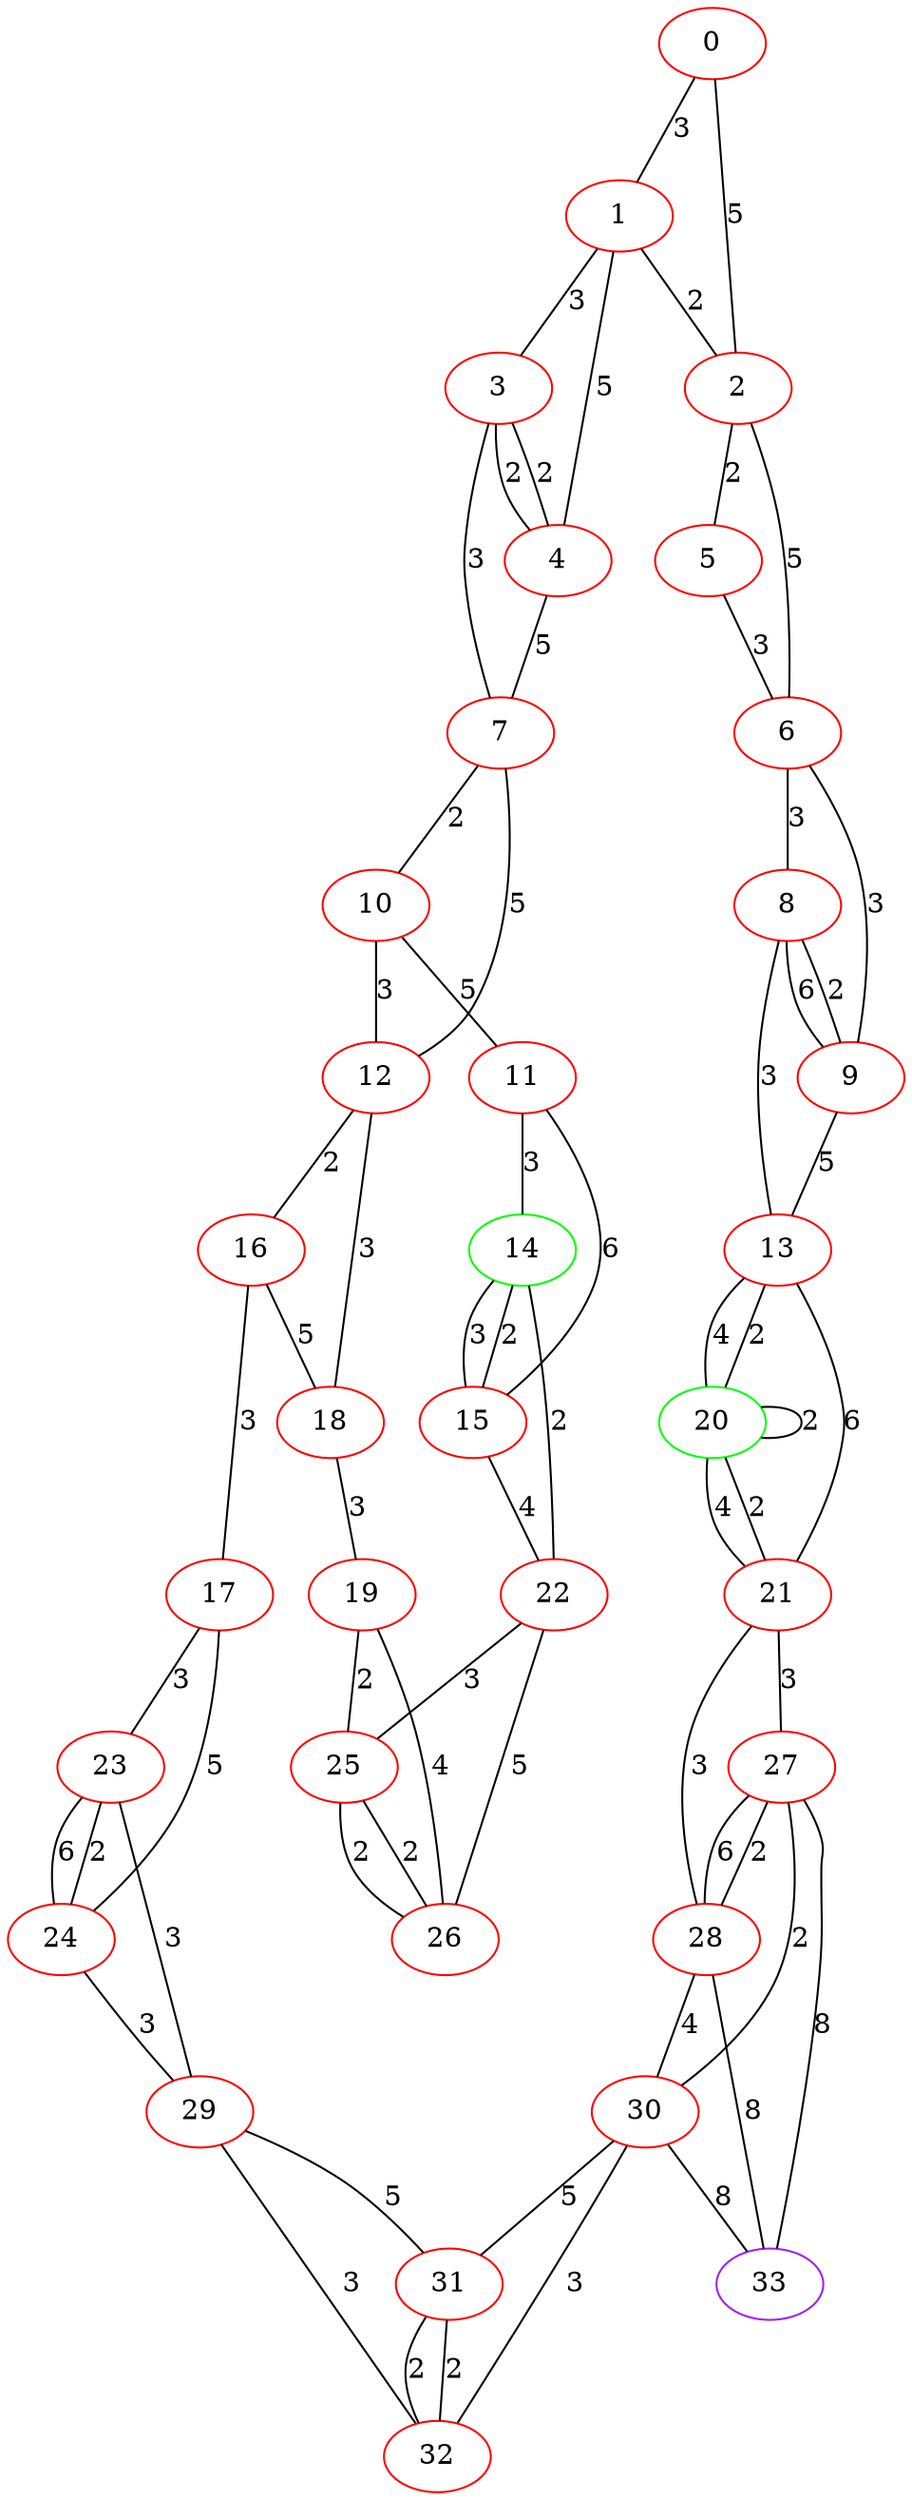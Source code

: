 graph "" {
0 [color=red, weight=1];
1 [color=red, weight=1];
2 [color=red, weight=1];
3 [color=red, weight=1];
4 [color=red, weight=1];
5 [color=red, weight=1];
6 [color=red, weight=1];
7 [color=red, weight=1];
8 [color=red, weight=1];
9 [color=red, weight=1];
10 [color=red, weight=1];
11 [color=red, weight=1];
12 [color=red, weight=1];
13 [color=red, weight=1];
14 [color=green, weight=2];
15 [color=red, weight=1];
16 [color=red, weight=1];
17 [color=red, weight=1];
18 [color=red, weight=1];
19 [color=red, weight=1];
20 [color=green, weight=2];
21 [color=red, weight=1];
22 [color=red, weight=1];
23 [color=red, weight=1];
24 [color=red, weight=1];
25 [color=red, weight=1];
26 [color=red, weight=1];
27 [color=red, weight=1];
28 [color=red, weight=1];
29 [color=red, weight=1];
30 [color=red, weight=1];
31 [color=red, weight=1];
32 [color=red, weight=1];
33 [color=purple, weight=4];
0 -- 1  [key=0, label=3];
0 -- 2  [key=0, label=5];
1 -- 2  [key=0, label=2];
1 -- 3  [key=0, label=3];
1 -- 4  [key=0, label=5];
2 -- 5  [key=0, label=2];
2 -- 6  [key=0, label=5];
3 -- 4  [key=0, label=2];
3 -- 4  [key=1, label=2];
3 -- 7  [key=0, label=3];
4 -- 7  [key=0, label=5];
5 -- 6  [key=0, label=3];
6 -- 8  [key=0, label=3];
6 -- 9  [key=0, label=3];
7 -- 12  [key=0, label=5];
7 -- 10  [key=0, label=2];
8 -- 9  [key=0, label=6];
8 -- 9  [key=1, label=2];
8 -- 13  [key=0, label=3];
9 -- 13  [key=0, label=5];
10 -- 11  [key=0, label=5];
10 -- 12  [key=0, label=3];
11 -- 14  [key=0, label=3];
11 -- 15  [key=0, label=6];
12 -- 16  [key=0, label=2];
12 -- 18  [key=0, label=3];
13 -- 20  [key=0, label=2];
13 -- 20  [key=1, label=4];
13 -- 21  [key=0, label=6];
14 -- 22  [key=0, label=2];
14 -- 15  [key=0, label=2];
14 -- 15  [key=1, label=3];
15 -- 22  [key=0, label=4];
16 -- 17  [key=0, label=3];
16 -- 18  [key=0, label=5];
17 -- 24  [key=0, label=5];
17 -- 23  [key=0, label=3];
18 -- 19  [key=0, label=3];
19 -- 25  [key=0, label=2];
19 -- 26  [key=0, label=4];
20 -- 20  [key=0, label=2];
20 -- 21  [key=0, label=4];
20 -- 21  [key=1, label=2];
21 -- 28  [key=0, label=3];
21 -- 27  [key=0, label=3];
22 -- 25  [key=0, label=3];
22 -- 26  [key=0, label=5];
23 -- 24  [key=0, label=2];
23 -- 24  [key=1, label=6];
23 -- 29  [key=0, label=3];
24 -- 29  [key=0, label=3];
25 -- 26  [key=0, label=2];
25 -- 26  [key=1, label=2];
27 -- 33  [key=0, label=8];
27 -- 28  [key=0, label=2];
27 -- 28  [key=1, label=6];
27 -- 30  [key=0, label=2];
28 -- 33  [key=0, label=8];
28 -- 30  [key=0, label=4];
29 -- 32  [key=0, label=3];
29 -- 31  [key=0, label=5];
30 -- 32  [key=0, label=3];
30 -- 33  [key=0, label=8];
30 -- 31  [key=0, label=5];
31 -- 32  [key=0, label=2];
31 -- 32  [key=1, label=2];
}
